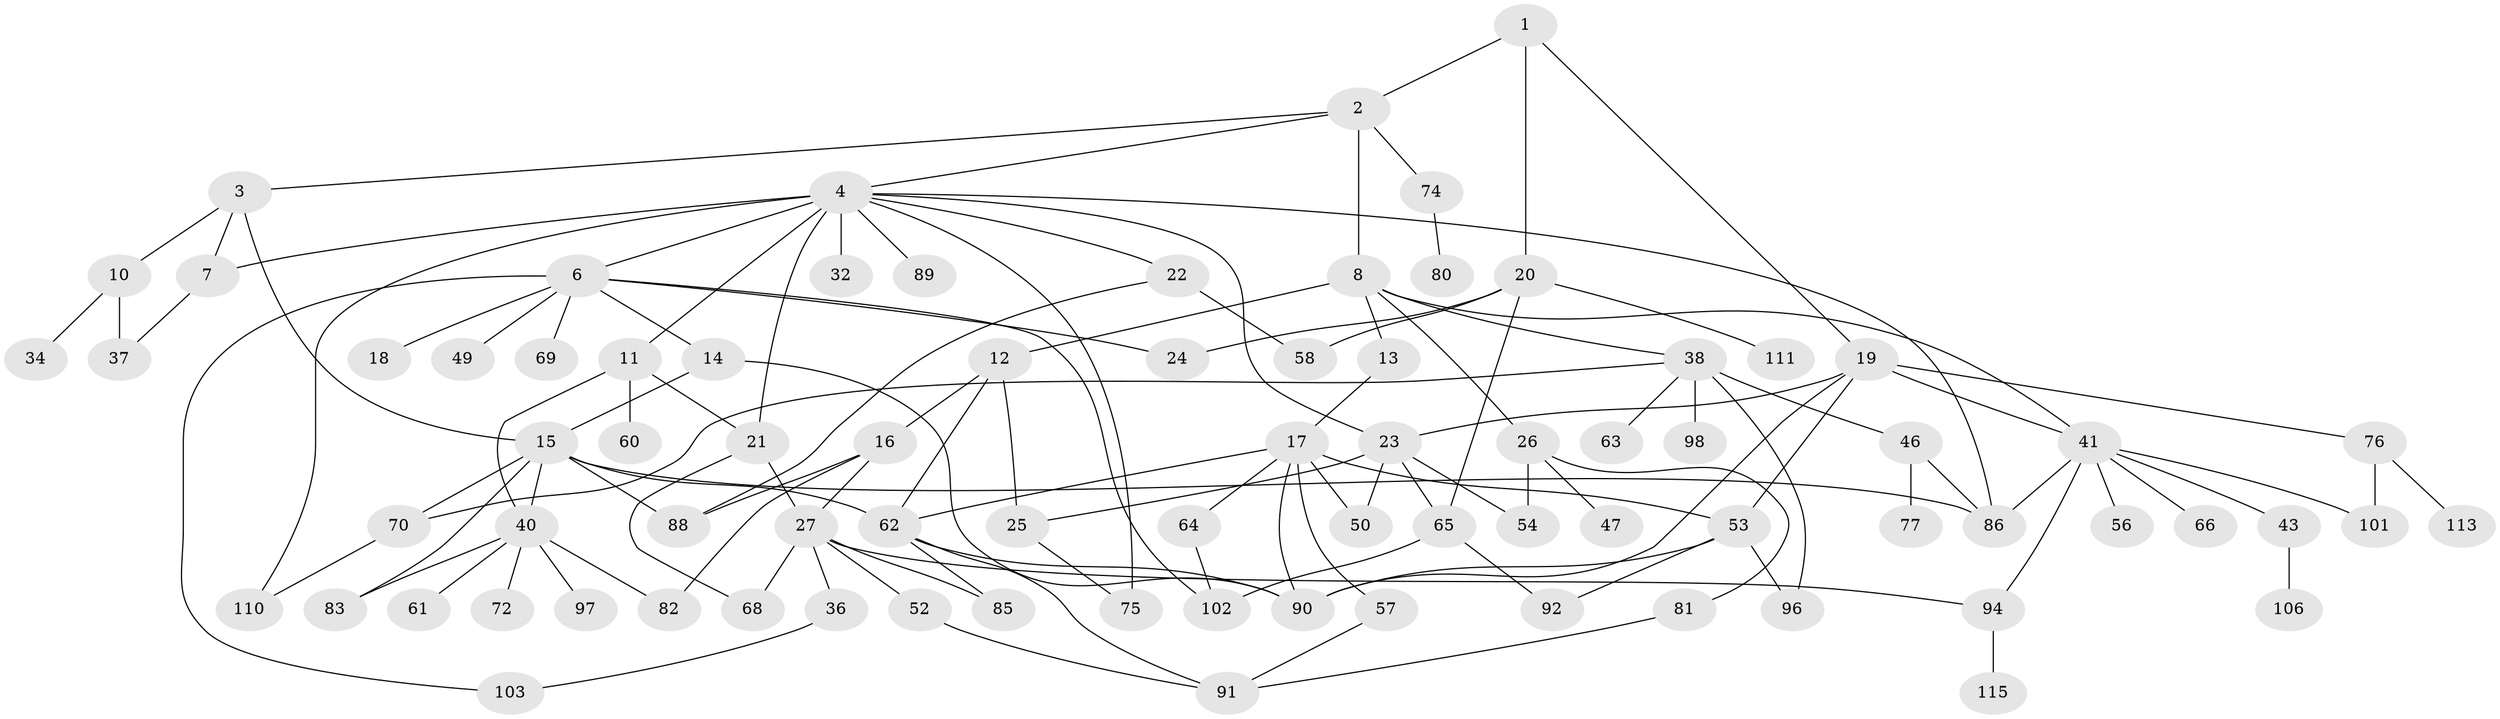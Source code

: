 // original degree distribution, {3: 0.1810344827586207, 5: 0.0603448275862069, 4: 0.15517241379310345, 7: 0.034482758620689655, 8: 0.008620689655172414, 2: 0.3103448275862069, 6: 0.02586206896551724, 1: 0.22413793103448276}
// Generated by graph-tools (version 1.1) at 2025/17/03/04/25 18:17:01]
// undirected, 81 vertices, 123 edges
graph export_dot {
graph [start="1"]
  node [color=gray90,style=filled];
  1;
  2;
  3;
  4 [super="+9+39+5+51"];
  6 [super="+48"];
  7 [super="+87"];
  8;
  10 [super="+95"];
  11 [super="+79"];
  12;
  13 [super="+35"];
  14 [super="+112"];
  15 [super="+31"];
  16 [super="+93"];
  17 [super="+29"];
  18;
  19 [super="+55+67"];
  20 [super="+73"];
  21;
  22;
  23 [super="+28+104"];
  24;
  25 [super="+108+44"];
  26;
  27 [super="+42+33"];
  32;
  34;
  36 [super="+100"];
  37;
  38 [super="+109+78"];
  40;
  41 [super="+45"];
  43;
  46;
  47;
  49;
  50 [super="+114"];
  52;
  53 [super="+116"];
  54;
  56 [super="+59"];
  57 [super="+99"];
  58;
  60;
  61;
  62 [super="+71"];
  63;
  64;
  65;
  66;
  68;
  69;
  70;
  72;
  74;
  75 [super="+84"];
  76;
  77;
  80;
  81;
  82;
  83;
  85;
  86;
  88;
  89;
  90;
  91;
  92;
  94;
  96;
  97;
  98;
  101;
  102;
  103;
  106;
  110;
  111;
  113;
  115;
  1 -- 2;
  1 -- 19;
  1 -- 20;
  2 -- 3;
  2 -- 4;
  2 -- 8;
  2 -- 74;
  3 -- 7;
  3 -- 10;
  3 -- 15;
  4 -- 11;
  4 -- 32;
  4 -- 6;
  4 -- 110 [weight=2];
  4 -- 21;
  4 -- 86;
  4 -- 23;
  4 -- 22;
  4 -- 89;
  4 -- 7;
  4 -- 75;
  6 -- 14;
  6 -- 18;
  6 -- 24;
  6 -- 49;
  6 -- 103;
  6 -- 69;
  6 -- 102;
  7 -- 37;
  8 -- 12;
  8 -- 13;
  8 -- 26;
  8 -- 38;
  8 -- 41;
  10 -- 34;
  10 -- 37;
  11 -- 21;
  11 -- 60;
  11 -- 40;
  12 -- 16;
  12 -- 25;
  12 -- 62;
  13 -- 17;
  14 -- 90;
  14 -- 15;
  15 -- 40;
  15 -- 70;
  15 -- 88;
  15 -- 83;
  15 -- 86;
  15 -- 62;
  16 -- 88;
  16 -- 82;
  16 -- 27;
  17 -- 57;
  17 -- 64;
  17 -- 50;
  17 -- 53;
  17 -- 90;
  17 -- 62;
  19 -- 76;
  19 -- 90;
  19 -- 23;
  19 -- 53;
  19 -- 41;
  20 -- 65;
  20 -- 58;
  20 -- 24;
  20 -- 111;
  21 -- 27;
  21 -- 68;
  22 -- 58;
  22 -- 88;
  23 -- 65;
  23 -- 50;
  23 -- 54;
  23 -- 25;
  25 -- 75;
  26 -- 47;
  26 -- 81;
  26 -- 54;
  27 -- 36;
  27 -- 94;
  27 -- 68;
  27 -- 52;
  27 -- 85;
  36 -- 103;
  38 -- 46 [weight=2];
  38 -- 63;
  38 -- 98 [weight=2];
  38 -- 70;
  38 -- 96;
  40 -- 61;
  40 -- 72;
  40 -- 82;
  40 -- 83;
  40 -- 97;
  41 -- 43;
  41 -- 56;
  41 -- 66;
  41 -- 101;
  41 -- 86;
  41 -- 94;
  43 -- 106;
  46 -- 77;
  46 -- 86;
  52 -- 91;
  53 -- 96;
  53 -- 90;
  53 -- 92;
  57 -- 91;
  62 -- 90;
  62 -- 91;
  62 -- 85;
  64 -- 102;
  65 -- 92;
  65 -- 102;
  70 -- 110;
  74 -- 80;
  76 -- 101;
  76 -- 113;
  81 -- 91;
  94 -- 115;
}

